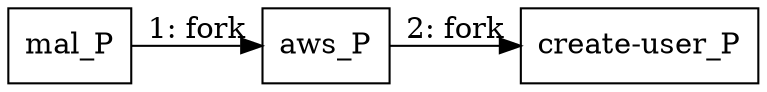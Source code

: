 digraph "T1136.003" {
rankdir="LR"
size="9"
fixedsize="false"
splines="true"
nodesep=0.3
ranksep=0
fontsize=10
overlap="scalexy"
engine= "neato"
	"mal_P" [node_type=Process shape=box]
	"aws_P" [node_type=Process shape=box]
	"create-user_P" [node_type=Process shape=box]
	"mal_P" -> "aws_P" [label="1: fork"]
	"aws_P" -> "create-user_P" [label="2: fork"]
}

